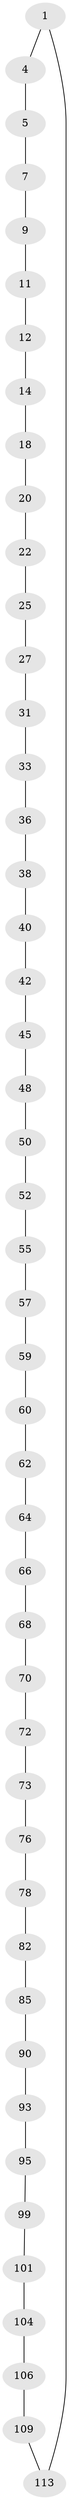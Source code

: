 // original degree distribution, {2: 1.0}
// Generated by graph-tools (version 1.1) at 2025/19/03/04/25 18:19:59]
// undirected, 47 vertices, 47 edges
graph export_dot {
graph [start="1"]
  node [color=gray90,style=filled];
  1 [super="+2+119"];
  4;
  5 [super="+6"];
  7 [super="+8"];
  9 [super="+10"];
  11;
  12 [super="+13"];
  14 [super="+15"];
  18 [super="+19"];
  20 [super="+21"];
  22 [super="+23"];
  25 [super="+26"];
  27 [super="+28"];
  31 [super="+32"];
  33 [super="+34"];
  36 [super="+37"];
  38 [super="+39"];
  40 [super="+41"];
  42 [super="+43"];
  45 [super="+46"];
  48 [super="+49"];
  50 [super="+51"];
  52 [super="+53"];
  55 [super="+56"];
  57 [super="+58"];
  59;
  60 [super="+61"];
  62 [super="+63"];
  64 [super="+65"];
  66 [super="+67"];
  68 [super="+69"];
  70 [super="+71"];
  72;
  73 [super="+74"];
  76 [super="+77"];
  78 [super="+79"];
  82 [super="+83"];
  85 [super="+86"];
  90 [super="+91"];
  93 [super="+94"];
  95 [super="+96"];
  99 [super="+100"];
  101 [super="+102"];
  104 [super="+105"];
  106 [super="+107"];
  109 [super="+110"];
  113 [super="+114"];
  1 -- 4;
  1 -- 113;
  4 -- 5;
  5 -- 7;
  7 -- 9;
  9 -- 11;
  11 -- 12;
  12 -- 14;
  14 -- 18;
  18 -- 20;
  20 -- 22;
  22 -- 25;
  25 -- 27;
  27 -- 31;
  31 -- 33;
  33 -- 36;
  36 -- 38;
  38 -- 40;
  40 -- 42;
  42 -- 45;
  45 -- 48;
  48 -- 50;
  50 -- 52;
  52 -- 55;
  55 -- 57;
  57 -- 59;
  59 -- 60;
  60 -- 62;
  62 -- 64;
  64 -- 66;
  66 -- 68;
  68 -- 70;
  70 -- 72;
  72 -- 73;
  73 -- 76;
  76 -- 78;
  78 -- 82;
  82 -- 85;
  85 -- 90;
  90 -- 93;
  93 -- 95;
  95 -- 99;
  99 -- 101;
  101 -- 104;
  104 -- 106;
  106 -- 109;
  109 -- 113;
}
